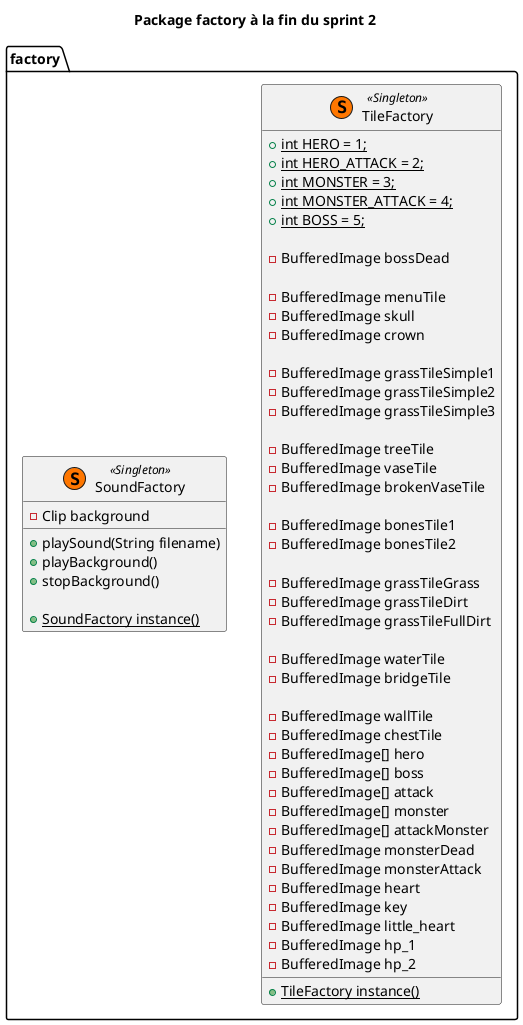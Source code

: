 @startuml

title Package factory à la fin du sprint 2

package factory {
    
    class TileFactory << (S,#FF7700) Singleton >>  {
        + {static} int HERO = 1;
        + {static}  int HERO_ATTACK = 2;
        + {static}  int MONSTER = 3;
        + {static}  int MONSTER_ATTACK = 4;
        + {static}  int BOSS = 5;

        - BufferedImage bossDead

        - BufferedImage menuTile
        - BufferedImage skull
        - BufferedImage crown

        - BufferedImage grassTileSimple1
        - BufferedImage grassTileSimple2
        - BufferedImage grassTileSimple3

        - BufferedImage treeTile
        - BufferedImage vaseTile
        - BufferedImage brokenVaseTile

        - BufferedImage bonesTile1
        - BufferedImage bonesTile2

        - BufferedImage grassTileGrass
        - BufferedImage grassTileDirt
        - BufferedImage grassTileFullDirt

        - BufferedImage waterTile
        - BufferedImage bridgeTile

        - BufferedImage wallTile
        - BufferedImage chestTile
        - BufferedImage[] hero
        - BufferedImage[] boss
        - BufferedImage[] attack
        - BufferedImage[] monster
        - BufferedImage[] attackMonster
        - BufferedImage monsterDead
        - BufferedImage monsterAttack
        - BufferedImage heart
        - BufferedImage key
        - BufferedImage little_heart
        - BufferedImage hp_1
        - BufferedImage hp_2

        + {static} TileFactory instance()
    }


    class SoundFactory << (S,#FF7700) Singleton >>  {
        - Clip background
        + playSound(String filename)
        + playBackground()
        + stopBackground()

        + {static} SoundFactory instance()
    }

}

@enduml
